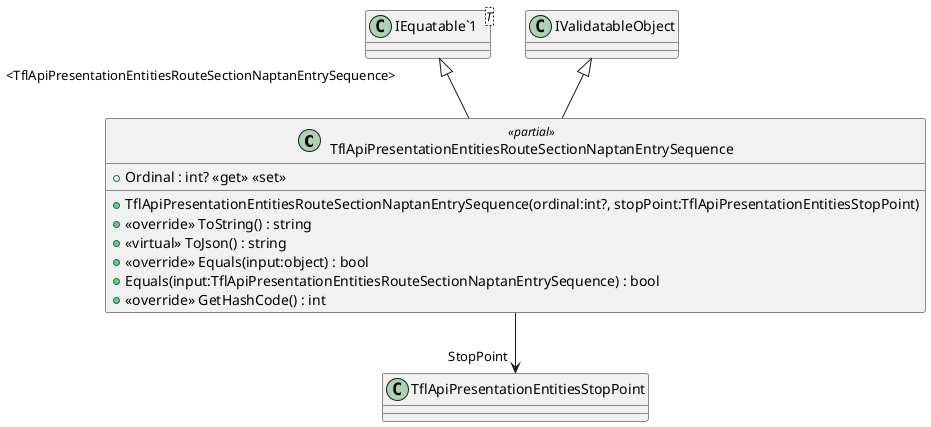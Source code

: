 @startuml
class TflApiPresentationEntitiesRouteSectionNaptanEntrySequence <<partial>> {
    + TflApiPresentationEntitiesRouteSectionNaptanEntrySequence(ordinal:int?, stopPoint:TflApiPresentationEntitiesStopPoint)
    + Ordinal : int? <<get>> <<set>>
    + <<override>> ToString() : string
    + <<virtual>> ToJson() : string
    + <<override>> Equals(input:object) : bool
    + Equals(input:TflApiPresentationEntitiesRouteSectionNaptanEntrySequence) : bool
    + <<override>> GetHashCode() : int
}
class "IEquatable`1"<T> {
}
"IEquatable`1" "<TflApiPresentationEntitiesRouteSectionNaptanEntrySequence>" <|-- TflApiPresentationEntitiesRouteSectionNaptanEntrySequence
IValidatableObject <|-- TflApiPresentationEntitiesRouteSectionNaptanEntrySequence
TflApiPresentationEntitiesRouteSectionNaptanEntrySequence --> "StopPoint" TflApiPresentationEntitiesStopPoint
@enduml
